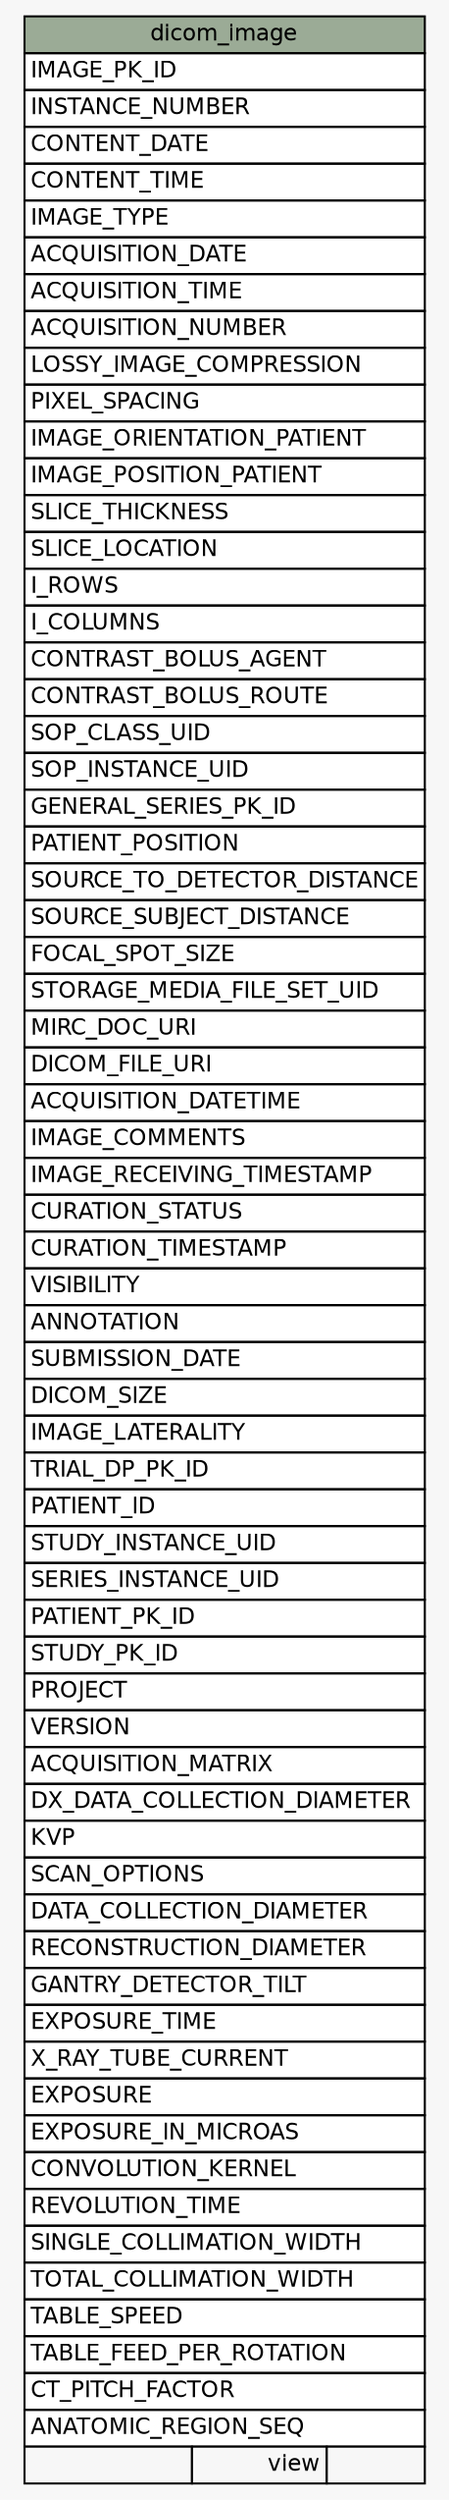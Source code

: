 // dot 2.16.1 on Linux 2.6.25.6-27.fc8
digraph "dicom_image" {
  graph [
    rankdir="RL"
    bgcolor="#f7f7f7"
  ];
  node [
    fontname="Helvetica"
    fontsize="11"
    shape="plaintext"
  ];
  edge [
    arrowsize="0.8"
  ];
  "dicom_image" [
    label=<
    <TABLE BORDER="0" CELLBORDER="1" CELLSPACING="0" BGCOLOR="#ffffff">
      <TR><TD PORT="dicom_image.heading" COLSPAN="3" BGCOLOR="#9bab96" ALIGN="CENTER">dicom_image</TD></TR>
      <TR><TD PORT="IMAGE_PK_ID" COLSPAN="3" ALIGN="LEFT">IMAGE_PK_ID</TD></TR>
      <TR><TD PORT="INSTANCE_NUMBER" COLSPAN="3" ALIGN="LEFT">INSTANCE_NUMBER</TD></TR>
      <TR><TD PORT="CONTENT_DATE" COLSPAN="3" ALIGN="LEFT">CONTENT_DATE</TD></TR>
      <TR><TD PORT="CONTENT_TIME" COLSPAN="3" ALIGN="LEFT">CONTENT_TIME</TD></TR>
      <TR><TD PORT="IMAGE_TYPE" COLSPAN="3" ALIGN="LEFT">IMAGE_TYPE</TD></TR>
      <TR><TD PORT="ACQUISITION_DATE" COLSPAN="3" ALIGN="LEFT">ACQUISITION_DATE</TD></TR>
      <TR><TD PORT="ACQUISITION_TIME" COLSPAN="3" ALIGN="LEFT">ACQUISITION_TIME</TD></TR>
      <TR><TD PORT="ACQUISITION_NUMBER" COLSPAN="3" ALIGN="LEFT">ACQUISITION_NUMBER</TD></TR>
      <TR><TD PORT="LOSSY_IMAGE_COMPRESSION" COLSPAN="3" ALIGN="LEFT">LOSSY_IMAGE_COMPRESSION</TD></TR>
      <TR><TD PORT="PIXEL_SPACING" COLSPAN="3" ALIGN="LEFT">PIXEL_SPACING</TD></TR>
      <TR><TD PORT="IMAGE_ORIENTATION_PATIENT" COLSPAN="3" ALIGN="LEFT">IMAGE_ORIENTATION_PATIENT</TD></TR>
      <TR><TD PORT="IMAGE_POSITION_PATIENT" COLSPAN="3" ALIGN="LEFT">IMAGE_POSITION_PATIENT</TD></TR>
      <TR><TD PORT="SLICE_THICKNESS" COLSPAN="3" ALIGN="LEFT">SLICE_THICKNESS</TD></TR>
      <TR><TD PORT="SLICE_LOCATION" COLSPAN="3" ALIGN="LEFT">SLICE_LOCATION</TD></TR>
      <TR><TD PORT="I_ROWS" COLSPAN="3" ALIGN="LEFT">I_ROWS</TD></TR>
      <TR><TD PORT="I_COLUMNS" COLSPAN="3" ALIGN="LEFT">I_COLUMNS</TD></TR>
      <TR><TD PORT="CONTRAST_BOLUS_AGENT" COLSPAN="3" ALIGN="LEFT">CONTRAST_BOLUS_AGENT</TD></TR>
      <TR><TD PORT="CONTRAST_BOLUS_ROUTE" COLSPAN="3" ALIGN="LEFT">CONTRAST_BOLUS_ROUTE</TD></TR>
      <TR><TD PORT="SOP_CLASS_UID" COLSPAN="3" ALIGN="LEFT">SOP_CLASS_UID</TD></TR>
      <TR><TD PORT="SOP_INSTANCE_UID" COLSPAN="3" ALIGN="LEFT">SOP_INSTANCE_UID</TD></TR>
      <TR><TD PORT="GENERAL_SERIES_PK_ID" COLSPAN="3" ALIGN="LEFT">GENERAL_SERIES_PK_ID</TD></TR>
      <TR><TD PORT="PATIENT_POSITION" COLSPAN="3" ALIGN="LEFT">PATIENT_POSITION</TD></TR>
      <TR><TD PORT="SOURCE_TO_DETECTOR_DISTANCE" COLSPAN="3" ALIGN="LEFT">SOURCE_TO_DETECTOR_DISTANCE</TD></TR>
      <TR><TD PORT="SOURCE_SUBJECT_DISTANCE" COLSPAN="3" ALIGN="LEFT">SOURCE_SUBJECT_DISTANCE</TD></TR>
      <TR><TD PORT="FOCAL_SPOT_SIZE" COLSPAN="3" ALIGN="LEFT">FOCAL_SPOT_SIZE</TD></TR>
      <TR><TD PORT="STORAGE_MEDIA_FILE_SET_UID" COLSPAN="3" ALIGN="LEFT">STORAGE_MEDIA_FILE_SET_UID</TD></TR>
      <TR><TD PORT="MIRC_DOC_URI" COLSPAN="3" ALIGN="LEFT">MIRC_DOC_URI</TD></TR>
      <TR><TD PORT="DICOM_FILE_URI" COLSPAN="3" ALIGN="LEFT">DICOM_FILE_URI</TD></TR>
      <TR><TD PORT="ACQUISITION_DATETIME" COLSPAN="3" ALIGN="LEFT">ACQUISITION_DATETIME</TD></TR>
      <TR><TD PORT="IMAGE_COMMENTS" COLSPAN="3" ALIGN="LEFT">IMAGE_COMMENTS</TD></TR>
      <TR><TD PORT="IMAGE_RECEIVING_TIMESTAMP" COLSPAN="3" ALIGN="LEFT">IMAGE_RECEIVING_TIMESTAMP</TD></TR>
      <TR><TD PORT="CURATION_STATUS" COLSPAN="3" ALIGN="LEFT">CURATION_STATUS</TD></TR>
      <TR><TD PORT="CURATION_TIMESTAMP" COLSPAN="3" ALIGN="LEFT">CURATION_TIMESTAMP</TD></TR>
      <TR><TD PORT="VISIBILITY" COLSPAN="3" ALIGN="LEFT">VISIBILITY</TD></TR>
      <TR><TD PORT="ANNOTATION" COLSPAN="3" ALIGN="LEFT">ANNOTATION</TD></TR>
      <TR><TD PORT="SUBMISSION_DATE" COLSPAN="3" ALIGN="LEFT">SUBMISSION_DATE</TD></TR>
      <TR><TD PORT="DICOM_SIZE" COLSPAN="3" ALIGN="LEFT">DICOM_SIZE</TD></TR>
      <TR><TD PORT="IMAGE_LATERALITY" COLSPAN="3" ALIGN="LEFT">IMAGE_LATERALITY</TD></TR>
      <TR><TD PORT="TRIAL_DP_PK_ID" COLSPAN="3" ALIGN="LEFT">TRIAL_DP_PK_ID</TD></TR>
      <TR><TD PORT="PATIENT_ID" COLSPAN="3" ALIGN="LEFT">PATIENT_ID</TD></TR>
      <TR><TD PORT="STUDY_INSTANCE_UID" COLSPAN="3" ALIGN="LEFT">STUDY_INSTANCE_UID</TD></TR>
      <TR><TD PORT="SERIES_INSTANCE_UID" COLSPAN="3" ALIGN="LEFT">SERIES_INSTANCE_UID</TD></TR>
      <TR><TD PORT="PATIENT_PK_ID" COLSPAN="3" ALIGN="LEFT">PATIENT_PK_ID</TD></TR>
      <TR><TD PORT="STUDY_PK_ID" COLSPAN="3" ALIGN="LEFT">STUDY_PK_ID</TD></TR>
      <TR><TD PORT="PROJECT" COLSPAN="3" ALIGN="LEFT">PROJECT</TD></TR>
      <TR><TD PORT="VERSION" COLSPAN="3" ALIGN="LEFT">VERSION</TD></TR>
      <TR><TD PORT="ACQUISITION_MATRIX" COLSPAN="3" ALIGN="LEFT">ACQUISITION_MATRIX</TD></TR>
      <TR><TD PORT="DX_DATA_COLLECTION_DIAMETER" COLSPAN="3" ALIGN="LEFT">DX_DATA_COLLECTION_DIAMETER</TD></TR>
      <TR><TD PORT="KVP" COLSPAN="3" ALIGN="LEFT">KVP</TD></TR>
      <TR><TD PORT="SCAN_OPTIONS" COLSPAN="3" ALIGN="LEFT">SCAN_OPTIONS</TD></TR>
      <TR><TD PORT="DATA_COLLECTION_DIAMETER" COLSPAN="3" ALIGN="LEFT">DATA_COLLECTION_DIAMETER</TD></TR>
      <TR><TD PORT="RECONSTRUCTION_DIAMETER" COLSPAN="3" ALIGN="LEFT">RECONSTRUCTION_DIAMETER</TD></TR>
      <TR><TD PORT="GANTRY_DETECTOR_TILT" COLSPAN="3" ALIGN="LEFT">GANTRY_DETECTOR_TILT</TD></TR>
      <TR><TD PORT="EXPOSURE_TIME" COLSPAN="3" ALIGN="LEFT">EXPOSURE_TIME</TD></TR>
      <TR><TD PORT="X_RAY_TUBE_CURRENT" COLSPAN="3" ALIGN="LEFT">X_RAY_TUBE_CURRENT</TD></TR>
      <TR><TD PORT="EXPOSURE" COLSPAN="3" ALIGN="LEFT">EXPOSURE</TD></TR>
      <TR><TD PORT="EXPOSURE_IN_MICROAS" COLSPAN="3" ALIGN="LEFT">EXPOSURE_IN_MICROAS</TD></TR>
      <TR><TD PORT="CONVOLUTION_KERNEL" COLSPAN="3" ALIGN="LEFT">CONVOLUTION_KERNEL</TD></TR>
      <TR><TD PORT="REVOLUTION_TIME" COLSPAN="3" ALIGN="LEFT">REVOLUTION_TIME</TD></TR>
      <TR><TD PORT="SINGLE_COLLIMATION_WIDTH" COLSPAN="3" ALIGN="LEFT">SINGLE_COLLIMATION_WIDTH</TD></TR>
      <TR><TD PORT="TOTAL_COLLIMATION_WIDTH" COLSPAN="3" ALIGN="LEFT">TOTAL_COLLIMATION_WIDTH</TD></TR>
      <TR><TD PORT="TABLE_SPEED" COLSPAN="3" ALIGN="LEFT">TABLE_SPEED</TD></TR>
      <TR><TD PORT="TABLE_FEED_PER_ROTATION" COLSPAN="3" ALIGN="LEFT">TABLE_FEED_PER_ROTATION</TD></TR>
      <TR><TD PORT="CT_PITCH_FACTOR" COLSPAN="3" ALIGN="LEFT">CT_PITCH_FACTOR</TD></TR>
      <TR><TD PORT="ANATOMIC_REGION_SEQ" COLSPAN="3" ALIGN="LEFT">ANATOMIC_REGION_SEQ</TD></TR>
      <TR><TD ALIGN="LEFT" BGCOLOR="#f7f7f7">  </TD><TD ALIGN="RIGHT" BGCOLOR="#f7f7f7">view</TD><TD ALIGN="RIGHT" BGCOLOR="#f7f7f7">  </TD></TR>
    </TABLE>>
    URL="tables/dicom_image.html#"
    tooltip="dicom_image"
  ];
}
